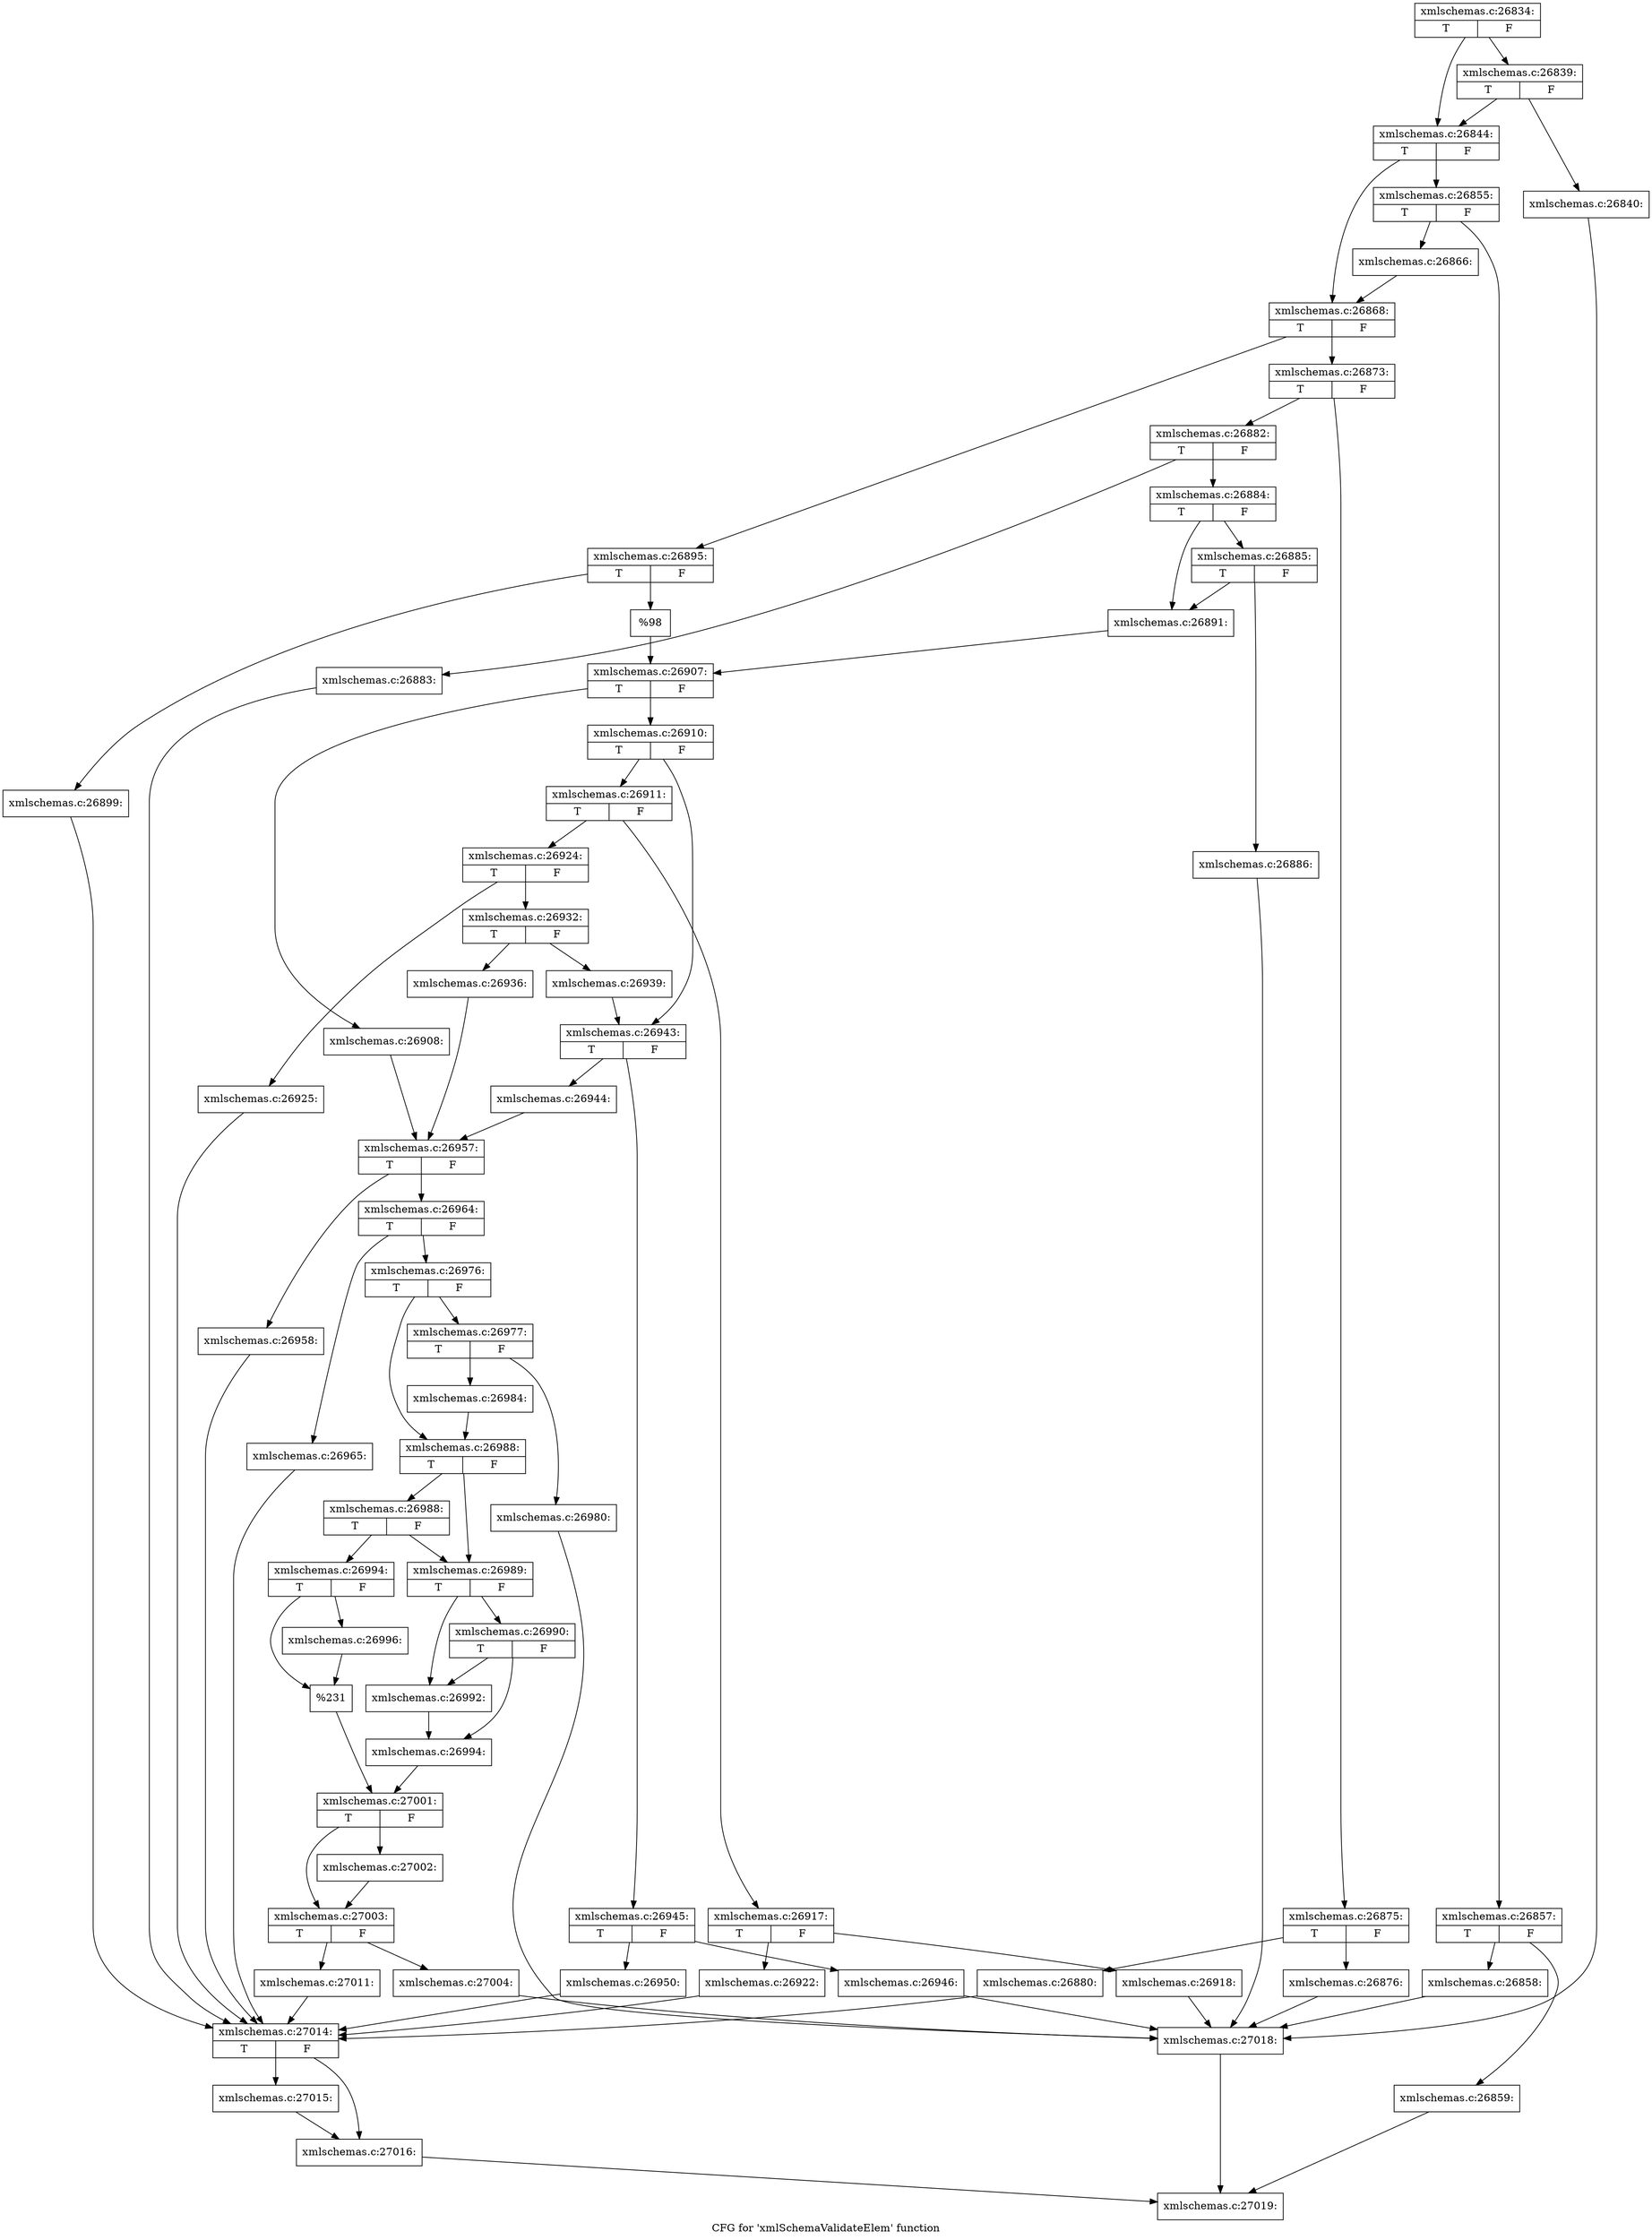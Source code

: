 digraph "CFG for 'xmlSchemaValidateElem' function" {
	label="CFG for 'xmlSchemaValidateElem' function";

	Node0x54a4310 [shape=record,label="{xmlschemas.c:26834:|{<s0>T|<s1>F}}"];
	Node0x54a4310 -> Node0x54a69f0;
	Node0x54a4310 -> Node0x54a69a0;
	Node0x54a69f0 [shape=record,label="{xmlschemas.c:26839:|{<s0>T|<s1>F}}"];
	Node0x54a69f0 -> Node0x54a6950;
	Node0x54a69f0 -> Node0x54a69a0;
	Node0x54a6950 [shape=record,label="{xmlschemas.c:26840:}"];
	Node0x54a6950 -> Node0x54af1a0;
	Node0x54a69a0 [shape=record,label="{xmlschemas.c:26844:|{<s0>T|<s1>F}}"];
	Node0x54a69a0 -> Node0x54af3b0;
	Node0x54a69a0 -> Node0x54af400;
	Node0x54af3b0 [shape=record,label="{xmlschemas.c:26855:|{<s0>T|<s1>F}}"];
	Node0x54af3b0 -> Node0x54b0030;
	Node0x54af3b0 -> Node0x54b0360;
	Node0x54b0030 [shape=record,label="{xmlschemas.c:26857:|{<s0>T|<s1>F}}"];
	Node0x54b0030 -> Node0x54b0600;
	Node0x54b0030 -> Node0x54b0650;
	Node0x54b0600 [shape=record,label="{xmlschemas.c:26858:}"];
	Node0x54b0600 -> Node0x54af1a0;
	Node0x54b0650 [shape=record,label="{xmlschemas.c:26859:}"];
	Node0x54b0650 -> Node0x54a6670;
	Node0x54b0360 [shape=record,label="{xmlschemas.c:26866:}"];
	Node0x54b0360 -> Node0x54af400;
	Node0x54af400 [shape=record,label="{xmlschemas.c:26868:|{<s0>T|<s1>F}}"];
	Node0x54af400 -> Node0x4986e40;
	Node0x54af400 -> Node0x54b16a0;
	Node0x4986e40 [shape=record,label="{xmlschemas.c:26873:|{<s0>T|<s1>F}}"];
	Node0x4986e40 -> Node0x54b1440;
	Node0x4986e40 -> Node0x54b1d20;
	Node0x54b1440 [shape=record,label="{xmlschemas.c:26875:|{<s0>T|<s1>F}}"];
	Node0x54b1440 -> Node0x54b2010;
	Node0x54b1440 -> Node0x54b22c0;
	Node0x54b2010 [shape=record,label="{xmlschemas.c:26876:}"];
	Node0x54b2010 -> Node0x54af1a0;
	Node0x54b22c0 [shape=record,label="{xmlschemas.c:26880:}"];
	Node0x54b22c0 -> Node0x54b27b0;
	Node0x54b1d20 [shape=record,label="{xmlschemas.c:26882:|{<s0>T|<s1>F}}"];
	Node0x54b1d20 -> Node0x54b2950;
	Node0x54b1d20 -> Node0x54b29a0;
	Node0x54b2950 [shape=record,label="{xmlschemas.c:26883:}"];
	Node0x54b2950 -> Node0x54b27b0;
	Node0x54b29a0 [shape=record,label="{xmlschemas.c:26884:|{<s0>T|<s1>F}}"];
	Node0x54b29a0 -> Node0x54b1dd0;
	Node0x54b29a0 -> Node0x54b0170;
	Node0x54b1dd0 [shape=record,label="{xmlschemas.c:26885:|{<s0>T|<s1>F}}"];
	Node0x54b1dd0 -> Node0x54b0120;
	Node0x54b1dd0 -> Node0x54b0170;
	Node0x54b0120 [shape=record,label="{xmlschemas.c:26886:}"];
	Node0x54b0120 -> Node0x54af1a0;
	Node0x54b0170 [shape=record,label="{xmlschemas.c:26891:}"];
	Node0x54b0170 -> Node0x54b16f0;
	Node0x54b16a0 [shape=record,label="{xmlschemas.c:26895:|{<s0>T|<s1>F}}"];
	Node0x54b16a0 -> Node0x54b4900;
	Node0x54b16a0 -> Node0x54b4950;
	Node0x54b4900 [shape=record,label="{xmlschemas.c:26899:}"];
	Node0x54b4900 -> Node0x54b27b0;
	Node0x54b4950 [shape=record,label="{%98}"];
	Node0x54b4950 -> Node0x54b16f0;
	Node0x54b16f0 [shape=record,label="{xmlschemas.c:26907:|{<s0>T|<s1>F}}"];
	Node0x54b16f0 -> Node0x54b56c0;
	Node0x54b16f0 -> Node0x54b5710;
	Node0x54b56c0 [shape=record,label="{xmlschemas.c:26908:}"];
	Node0x54b56c0 -> Node0x54b5c50;
	Node0x54b5710 [shape=record,label="{xmlschemas.c:26910:|{<s0>T|<s1>F}}"];
	Node0x54b5710 -> Node0x54b5d70;
	Node0x54b5710 -> Node0x54b5dc0;
	Node0x54b5d70 [shape=record,label="{xmlschemas.c:26911:|{<s0>T|<s1>F}}"];
	Node0x54b5d70 -> Node0x4a29210;
	Node0x54b5d70 -> Node0x54b7080;
	Node0x4a29210 [shape=record,label="{xmlschemas.c:26917:|{<s0>T|<s1>F}}"];
	Node0x4a29210 -> Node0x54b7590;
	Node0x4a29210 -> Node0x54b75e0;
	Node0x54b7590 [shape=record,label="{xmlschemas.c:26918:}"];
	Node0x54b7590 -> Node0x54af1a0;
	Node0x54b75e0 [shape=record,label="{xmlschemas.c:26922:}"];
	Node0x54b75e0 -> Node0x54b27b0;
	Node0x54b7080 [shape=record,label="{xmlschemas.c:26924:|{<s0>T|<s1>F}}"];
	Node0x54b7080 -> Node0x54b7c50;
	Node0x54b7080 -> Node0x54b7ca0;
	Node0x54b7c50 [shape=record,label="{xmlschemas.c:26925:}"];
	Node0x54b7c50 -> Node0x54b27b0;
	Node0x54b7ca0 [shape=record,label="{xmlschemas.c:26932:|{<s0>T|<s1>F}}"];
	Node0x54b7ca0 -> Node0x54b83e0;
	Node0x54b7ca0 -> Node0x54b8430;
	Node0x54b83e0 [shape=record,label="{xmlschemas.c:26936:}"];
	Node0x54b83e0 -> Node0x54b5c50;
	Node0x54b8430 [shape=record,label="{xmlschemas.c:26939:}"];
	Node0x54b8430 -> Node0x54b5dc0;
	Node0x54b5dc0 [shape=record,label="{xmlschemas.c:26943:|{<s0>T|<s1>F}}"];
	Node0x54b5dc0 -> Node0x54b9530;
	Node0x54b5dc0 -> Node0x54b9970;
	Node0x54b9530 [shape=record,label="{xmlschemas.c:26945:|{<s0>T|<s1>F}}"];
	Node0x54b9530 -> Node0x54b9b90;
	Node0x54b9530 -> Node0x54b9be0;
	Node0x54b9b90 [shape=record,label="{xmlschemas.c:26946:}"];
	Node0x54b9b90 -> Node0x54af1a0;
	Node0x54b9be0 [shape=record,label="{xmlschemas.c:26950:}"];
	Node0x54b9be0 -> Node0x54b27b0;
	Node0x54b9970 [shape=record,label="{xmlschemas.c:26944:}"];
	Node0x54b9970 -> Node0x54b5c50;
	Node0x54b5c50 [shape=record,label="{xmlschemas.c:26957:|{<s0>T|<s1>F}}"];
	Node0x54b5c50 -> Node0x54ba1d0;
	Node0x54b5c50 -> Node0x54ba220;
	Node0x54ba1d0 [shape=record,label="{xmlschemas.c:26958:}"];
	Node0x54ba1d0 -> Node0x54b27b0;
	Node0x54ba220 [shape=record,label="{xmlschemas.c:26964:|{<s0>T|<s1>F}}"];
	Node0x54ba220 -> Node0x54bb180;
	Node0x54ba220 -> Node0x54bb1d0;
	Node0x54bb180 [shape=record,label="{xmlschemas.c:26965:}"];
	Node0x54bb180 -> Node0x54b27b0;
	Node0x54bb1d0 [shape=record,label="{xmlschemas.c:26976:|{<s0>T|<s1>F}}"];
	Node0x54bb1d0 -> Node0x54bc2e0;
	Node0x54bb1d0 -> Node0x54bc330;
	Node0x54bc2e0 [shape=record,label="{xmlschemas.c:26977:|{<s0>T|<s1>F}}"];
	Node0x54bc2e0 -> Node0x54bcf30;
	Node0x54bc2e0 -> Node0x54bd4f0;
	Node0x54bcf30 [shape=record,label="{xmlschemas.c:26980:}"];
	Node0x54bcf30 -> Node0x54af1a0;
	Node0x54bd4f0 [shape=record,label="{xmlschemas.c:26984:}"];
	Node0x54bd4f0 -> Node0x54bc330;
	Node0x54bc330 [shape=record,label="{xmlschemas.c:26988:|{<s0>T|<s1>F}}"];
	Node0x54bc330 -> Node0x54bdb10;
	Node0x54bc330 -> Node0x54bdc00;
	Node0x54bdc00 [shape=record,label="{xmlschemas.c:26988:|{<s0>T|<s1>F}}"];
	Node0x54bdc00 -> Node0x54bdb10;
	Node0x54bdc00 -> Node0x54bdbb0;
	Node0x54bdb10 [shape=record,label="{xmlschemas.c:26989:|{<s0>T|<s1>F}}"];
	Node0x54bdb10 -> Node0x54be650;
	Node0x54bdb10 -> Node0x54be6f0;
	Node0x54be6f0 [shape=record,label="{xmlschemas.c:26990:|{<s0>T|<s1>F}}"];
	Node0x54be6f0 -> Node0x54be650;
	Node0x54be6f0 -> Node0x54be6a0;
	Node0x54be650 [shape=record,label="{xmlschemas.c:26992:}"];
	Node0x54be650 -> Node0x54be6a0;
	Node0x54be6a0 [shape=record,label="{xmlschemas.c:26994:}"];
	Node0x54be6a0 -> Node0x54bdb60;
	Node0x54bdbb0 [shape=record,label="{xmlschemas.c:26994:|{<s0>T|<s1>F}}"];
	Node0x54bdbb0 -> Node0x44406f0;
	Node0x54bdbb0 -> Node0x54bf550;
	Node0x44406f0 [shape=record,label="{xmlschemas.c:26996:}"];
	Node0x44406f0 -> Node0x54bf550;
	Node0x54bf550 [shape=record,label="{%231}"];
	Node0x54bf550 -> Node0x54bdb60;
	Node0x54bdb60 [shape=record,label="{xmlschemas.c:27001:|{<s0>T|<s1>F}}"];
	Node0x54bdb60 -> Node0x54bff10;
	Node0x54bdb60 -> Node0x54c02c0;
	Node0x54bff10 [shape=record,label="{xmlschemas.c:27002:}"];
	Node0x54bff10 -> Node0x54c02c0;
	Node0x54c02c0 [shape=record,label="{xmlschemas.c:27003:|{<s0>T|<s1>F}}"];
	Node0x54c02c0 -> Node0x54c06d0;
	Node0x54c02c0 -> Node0x54c0720;
	Node0x54c06d0 [shape=record,label="{xmlschemas.c:27004:}"];
	Node0x54c06d0 -> Node0x54af1a0;
	Node0x54c0720 [shape=record,label="{xmlschemas.c:27011:}"];
	Node0x54c0720 -> Node0x54b27b0;
	Node0x54b27b0 [shape=record,label="{xmlschemas.c:27014:|{<s0>T|<s1>F}}"];
	Node0x54b27b0 -> Node0x54c0f10;
	Node0x54b27b0 -> Node0x54c0f60;
	Node0x54c0f10 [shape=record,label="{xmlschemas.c:27015:}"];
	Node0x54c0f10 -> Node0x54c0f60;
	Node0x54c0f60 [shape=record,label="{xmlschemas.c:27016:}"];
	Node0x54c0f60 -> Node0x54a6670;
	Node0x54af1a0 [shape=record,label="{xmlschemas.c:27018:}"];
	Node0x54af1a0 -> Node0x54a6670;
	Node0x54a6670 [shape=record,label="{xmlschemas.c:27019:}"];
}

